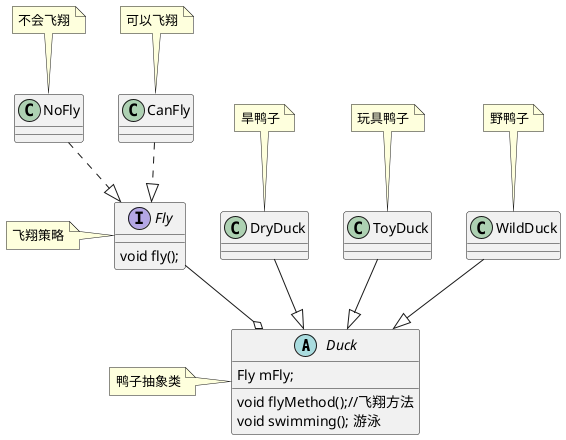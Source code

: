 @startuml

abstract Duck{
    Fly mFly;
      void flyMethod();//飞翔方法
      void swimming(); 游泳
}
note left:鸭子抽象类

class DryDuck
note top:旱鸭子

class ToyDuck
note top:玩具鸭子

class WildDuck
note top:野鸭子

Interface Fly{
       void fly();
}
note left:飞翔策略

class NoFly{}
note top:不会飞翔

class CanFly{}
note top:可以飞翔

NoFly ..|> Fly
CanFly ..|> Fly

Fly --o Duck

DryDuck--|> Duck
ToyDuck--|> Duck
WildDuck--|> Duck

@enduml